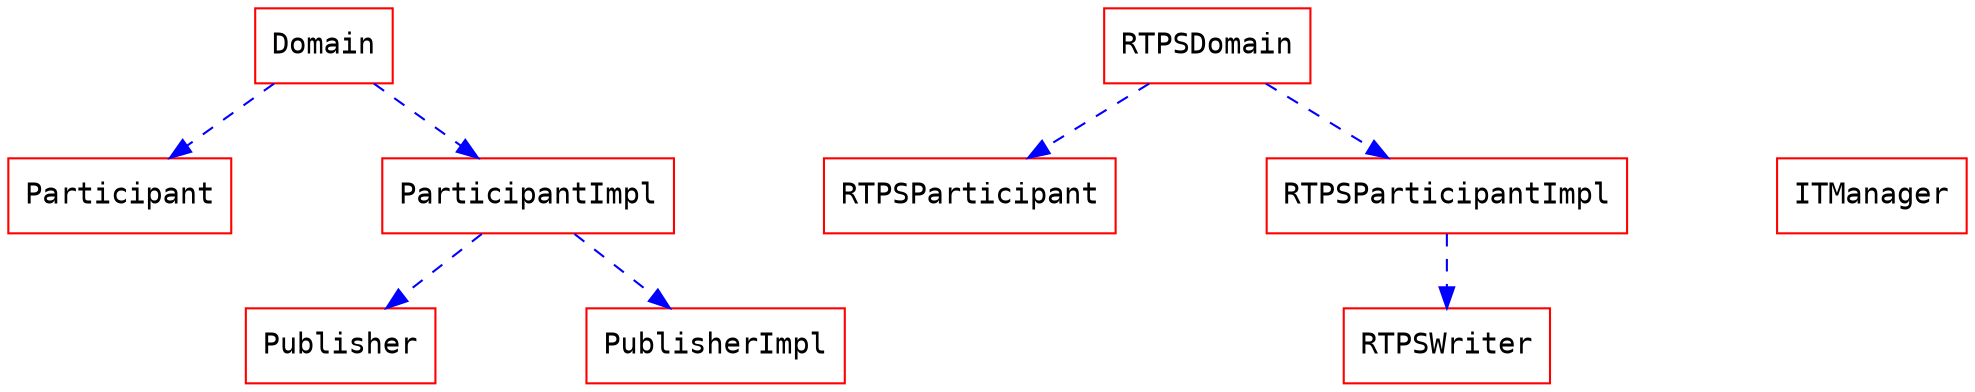 digraph hierarchy {

   nodesep=1.0 // increases the separation between nodes

   node [color=Red,fontname=Courier,shape=box] // All nodes will this shape and colour
   edge [color=Blue, style=dashed] // All the lines look like this

   Domain->{Participant ParticipantImpl}
   ParticipantImpl->{Publisher PublisherImpl}
   RTPSDomain->{RTPSParticipant RTPSParticipantImpl}
   RTPSParticipantImpl->{RTPSWriter}
   {rank=same;ITManager Participant ParticipantImpl}  // Put them on the same level
}

